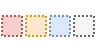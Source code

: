 <mxfile version="20.3.0" type="device"><diagram id="0rgY5Y1N17KfK6YNMF-7" name="Page-1"><mxGraphModel dx="330" dy="145" grid="1" gridSize="10" guides="1" tooltips="1" connect="1" arrows="1" fold="1" page="1" pageScale="1" pageWidth="850" pageHeight="1100" math="0" shadow="0"><root><mxCell id="0"/><mxCell id="1" parent="0"/><mxCell id="-BuyeugGBSOAPDkOtUlX-2" value="&lt;p style=&quot;text-align: justify; font-size: 8px;&quot;&gt;&lt;br&gt;&lt;/p&gt;" style="rounded=0;whiteSpace=wrap;html=1;strokeColor=#b85450;fillColor=#f8cecc;fontSize=8;align=center;spacingTop=5;spacingLeft=5;spacingRight=5;spacingBottom=5;fontStyle=0;dashed=1;dashPattern=1 1;" parent="1" vertex="1"><mxGeometry x="10" y="10" width="10" height="10" as="geometry"/></mxCell><mxCell id="-BuyeugGBSOAPDkOtUlX-3" value="&lt;p style=&quot;text-align: justify; font-size: 8px;&quot;&gt;&lt;br&gt;&lt;/p&gt;" style="rounded=0;whiteSpace=wrap;html=1;strokeColor=#d79b00;fillColor=#ffe6cc;fontSize=8;align=center;spacingTop=5;spacingLeft=5;spacingRight=5;spacingBottom=5;fontStyle=0;dashed=1;dashPattern=1 1;" parent="1" vertex="1"><mxGeometry x="22" y="10" width="10" height="10" as="geometry"/></mxCell><mxCell id="-BuyeugGBSOAPDkOtUlX-15" value="&lt;p style=&quot;text-align: justify; font-size: 8px;&quot;&gt;&lt;br&gt;&lt;/p&gt;" style="rounded=0;whiteSpace=wrap;html=1;strokeColor=#6c8ebf;fillColor=#dae8fc;fontSize=8;align=center;spacingTop=5;spacingLeft=5;spacingRight=5;spacingBottom=5;fontStyle=0;dashed=1;dashPattern=1 1;" parent="1" vertex="1"><mxGeometry x="34" y="10" width="10" height="10" as="geometry"/></mxCell><mxCell id="PXiQTQu1-97RQTiy_o2f-5" value="&lt;p style=&quot;text-align: justify; font-size: 8px;&quot;&gt;&lt;br&gt;&lt;/p&gt;" style="rounded=0;whiteSpace=wrap;html=1;strokeColor=#666666;fillColor=#f5f5f5;fontSize=8;align=center;spacingTop=5;spacingLeft=5;spacingRight=5;spacingBottom=5;fontStyle=0;fontColor=#333333;dashed=1;dashPattern=1 1;" parent="1" vertex="1"><mxGeometry x="46" y="10" width="10" height="10" as="geometry"/></mxCell></root></mxGraphModel></diagram></mxfile>